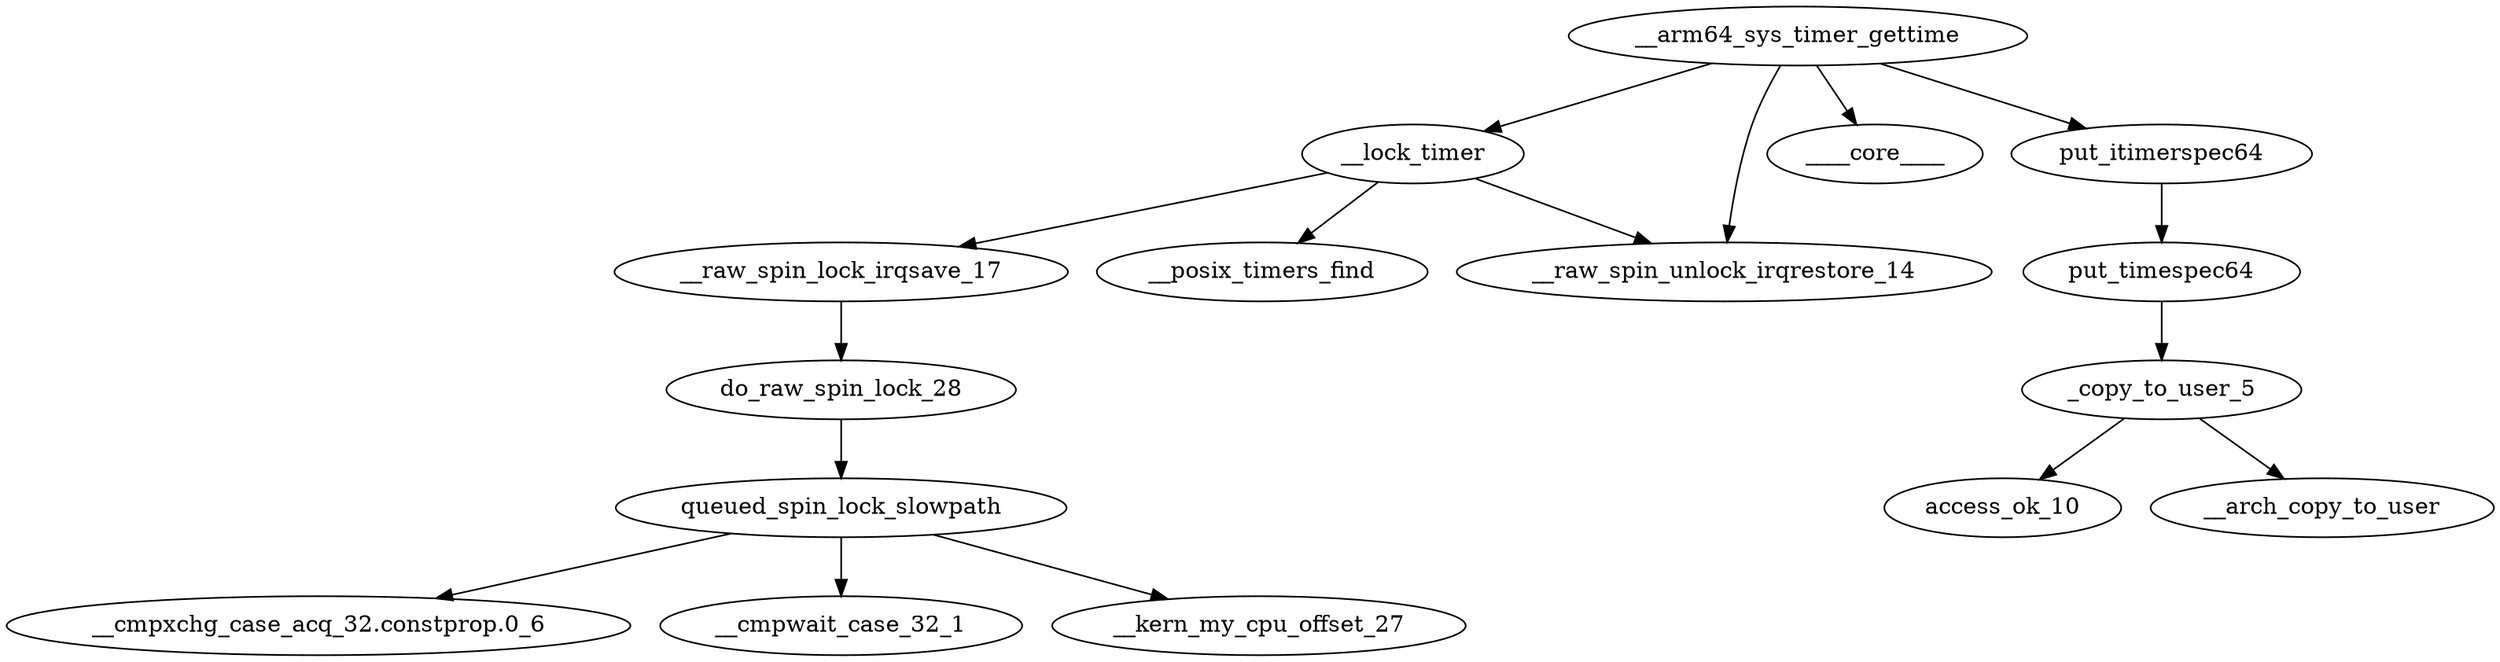 digraph kerncollapsed {
    "__raw_spin_lock_irqsave_17" [color="black"];
    "queued_spin_lock_slowpath" [color="black"];
    "__lock_timer" [color="black"];
    "__cmpxchg_case_acq_32.constprop.0_6" [color="black"];
    "__arm64_sys_timer_gettime" [color="black"];
    "__arch_copy_to_user" [color="black"];
    "put_timespec64" [color="black"];
    "_copy_to_user_5" [color="black"];
    "__cmpwait_case_32_1" [color="black"];
    "access_ok_10" [color="black"];
    "put_itimerspec64" [color="black"];
    "____core____" [color="kernel"];
    "__posix_timers_find" [color="black"];
    "__kern_my_cpu_offset_27" [color="black"];
    "__raw_spin_unlock_irqrestore_14" [color="black"];
    "do_raw_spin_lock_28" [color="black"];
    "do_raw_spin_lock_28" -> "queued_spin_lock_slowpath" [color="black"];
    "queued_spin_lock_slowpath" -> "__kern_my_cpu_offset_27" [color="black"];
    "queued_spin_lock_slowpath" -> "__cmpxchg_case_acq_32.constprop.0_6" [color="black"];
    "queued_spin_lock_slowpath" -> "__cmpwait_case_32_1" [color="black"];
    "__arm64_sys_timer_gettime" -> "__raw_spin_unlock_irqrestore_14" [color="black"];
    "__arm64_sys_timer_gettime" -> "__lock_timer" [color="black"];
    "__arm64_sys_timer_gettime" -> "____core____" [color="black"];
    "__arm64_sys_timer_gettime" -> "put_itimerspec64" [color="black"];
    "put_itimerspec64" -> "put_timespec64" [color="black"];
    "put_timespec64" -> "_copy_to_user_5" [color="black"];
    "_copy_to_user_5" -> "access_ok_10" [color="black"];
    "_copy_to_user_5" -> "__arch_copy_to_user" [color="black"];
    "__lock_timer" -> "__raw_spin_lock_irqsave_17" [color="black"];
    "__lock_timer" -> "__raw_spin_unlock_irqrestore_14" [color="black"];
    "__lock_timer" -> "__posix_timers_find" [color="black"];
    "__raw_spin_lock_irqsave_17" -> "do_raw_spin_lock_28" [color="black"];
}

